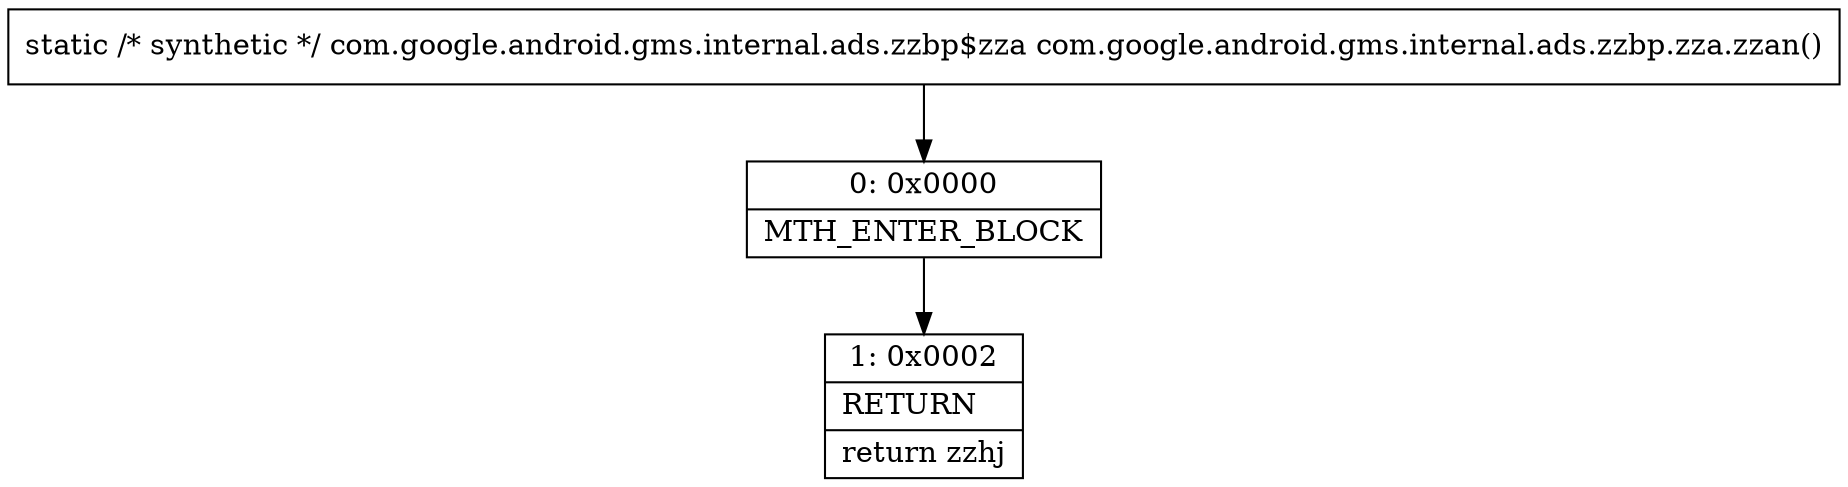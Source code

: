 digraph "CFG forcom.google.android.gms.internal.ads.zzbp.zza.zzan()Lcom\/google\/android\/gms\/internal\/ads\/zzbp$zza;" {
Node_0 [shape=record,label="{0\:\ 0x0000|MTH_ENTER_BLOCK\l}"];
Node_1 [shape=record,label="{1\:\ 0x0002|RETURN\l|return zzhj\l}"];
MethodNode[shape=record,label="{static \/* synthetic *\/ com.google.android.gms.internal.ads.zzbp$zza com.google.android.gms.internal.ads.zzbp.zza.zzan() }"];
MethodNode -> Node_0;
Node_0 -> Node_1;
}

